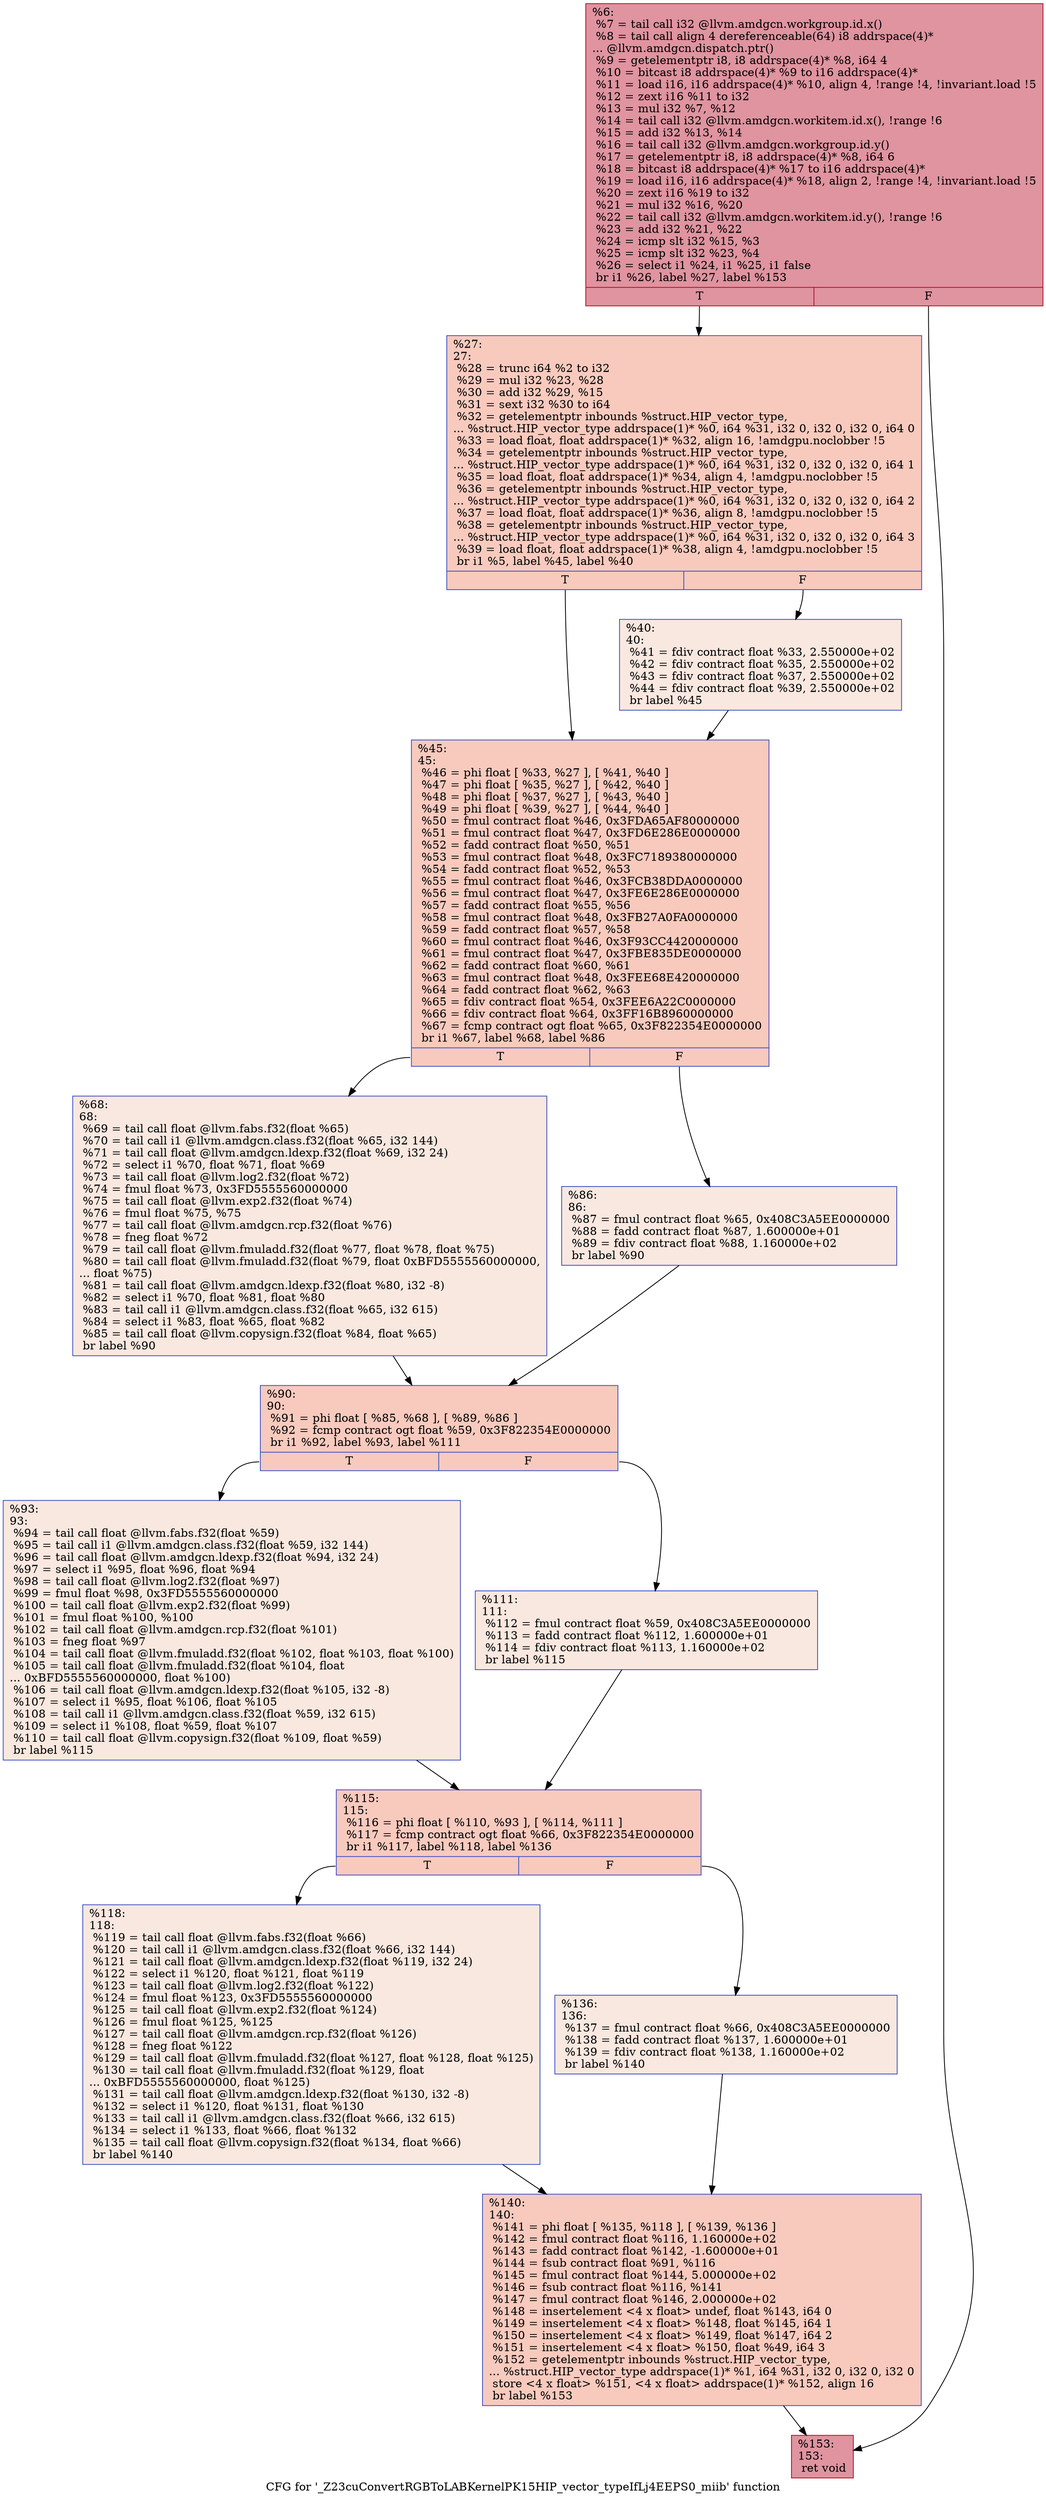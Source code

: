 digraph "CFG for '_Z23cuConvertRGBToLABKernelPK15HIP_vector_typeIfLj4EEPS0_miib' function" {
	label="CFG for '_Z23cuConvertRGBToLABKernelPK15HIP_vector_typeIfLj4EEPS0_miib' function";

	Node0x553ad50 [shape=record,color="#b70d28ff", style=filled, fillcolor="#b70d2870",label="{%6:\l  %7 = tail call i32 @llvm.amdgcn.workgroup.id.x()\l  %8 = tail call align 4 dereferenceable(64) i8 addrspace(4)*\l... @llvm.amdgcn.dispatch.ptr()\l  %9 = getelementptr i8, i8 addrspace(4)* %8, i64 4\l  %10 = bitcast i8 addrspace(4)* %9 to i16 addrspace(4)*\l  %11 = load i16, i16 addrspace(4)* %10, align 4, !range !4, !invariant.load !5\l  %12 = zext i16 %11 to i32\l  %13 = mul i32 %7, %12\l  %14 = tail call i32 @llvm.amdgcn.workitem.id.x(), !range !6\l  %15 = add i32 %13, %14\l  %16 = tail call i32 @llvm.amdgcn.workgroup.id.y()\l  %17 = getelementptr i8, i8 addrspace(4)* %8, i64 6\l  %18 = bitcast i8 addrspace(4)* %17 to i16 addrspace(4)*\l  %19 = load i16, i16 addrspace(4)* %18, align 2, !range !4, !invariant.load !5\l  %20 = zext i16 %19 to i32\l  %21 = mul i32 %16, %20\l  %22 = tail call i32 @llvm.amdgcn.workitem.id.y(), !range !6\l  %23 = add i32 %21, %22\l  %24 = icmp slt i32 %15, %3\l  %25 = icmp slt i32 %23, %4\l  %26 = select i1 %24, i1 %25, i1 false\l  br i1 %26, label %27, label %153\l|{<s0>T|<s1>F}}"];
	Node0x553ad50:s0 -> Node0x553e7c0;
	Node0x553ad50:s1 -> Node0x553e850;
	Node0x553e7c0 [shape=record,color="#3d50c3ff", style=filled, fillcolor="#ef886b70",label="{%27:\l27:                                               \l  %28 = trunc i64 %2 to i32\l  %29 = mul i32 %23, %28\l  %30 = add i32 %29, %15\l  %31 = sext i32 %30 to i64\l  %32 = getelementptr inbounds %struct.HIP_vector_type,\l... %struct.HIP_vector_type addrspace(1)* %0, i64 %31, i32 0, i32 0, i32 0, i64 0\l  %33 = load float, float addrspace(1)* %32, align 16, !amdgpu.noclobber !5\l  %34 = getelementptr inbounds %struct.HIP_vector_type,\l... %struct.HIP_vector_type addrspace(1)* %0, i64 %31, i32 0, i32 0, i32 0, i64 1\l  %35 = load float, float addrspace(1)* %34, align 4, !amdgpu.noclobber !5\l  %36 = getelementptr inbounds %struct.HIP_vector_type,\l... %struct.HIP_vector_type addrspace(1)* %0, i64 %31, i32 0, i32 0, i32 0, i64 2\l  %37 = load float, float addrspace(1)* %36, align 8, !amdgpu.noclobber !5\l  %38 = getelementptr inbounds %struct.HIP_vector_type,\l... %struct.HIP_vector_type addrspace(1)* %0, i64 %31, i32 0, i32 0, i32 0, i64 3\l  %39 = load float, float addrspace(1)* %38, align 4, !amdgpu.noclobber !5\l  br i1 %5, label %45, label %40\l|{<s0>T|<s1>F}}"];
	Node0x553e7c0:s0 -> Node0x553f400;
	Node0x553e7c0:s1 -> Node0x553f450;
	Node0x553f450 [shape=record,color="#3d50c3ff", style=filled, fillcolor="#f1ccb870",label="{%40:\l40:                                               \l  %41 = fdiv contract float %33, 2.550000e+02\l  %42 = fdiv contract float %35, 2.550000e+02\l  %43 = fdiv contract float %37, 2.550000e+02\l  %44 = fdiv contract float %39, 2.550000e+02\l  br label %45\l}"];
	Node0x553f450 -> Node0x553f400;
	Node0x553f400 [shape=record,color="#3d50c3ff", style=filled, fillcolor="#ef886b70",label="{%45:\l45:                                               \l  %46 = phi float [ %33, %27 ], [ %41, %40 ]\l  %47 = phi float [ %35, %27 ], [ %42, %40 ]\l  %48 = phi float [ %37, %27 ], [ %43, %40 ]\l  %49 = phi float [ %39, %27 ], [ %44, %40 ]\l  %50 = fmul contract float %46, 0x3FDA65AF80000000\l  %51 = fmul contract float %47, 0x3FD6E286E0000000\l  %52 = fadd contract float %50, %51\l  %53 = fmul contract float %48, 0x3FC7189380000000\l  %54 = fadd contract float %52, %53\l  %55 = fmul contract float %46, 0x3FCB38DDA0000000\l  %56 = fmul contract float %47, 0x3FE6E286E0000000\l  %57 = fadd contract float %55, %56\l  %58 = fmul contract float %48, 0x3FB27A0FA0000000\l  %59 = fadd contract float %57, %58\l  %60 = fmul contract float %46, 0x3F93CC4420000000\l  %61 = fmul contract float %47, 0x3FBE835DE0000000\l  %62 = fadd contract float %60, %61\l  %63 = fmul contract float %48, 0x3FEE68E420000000\l  %64 = fadd contract float %62, %63\l  %65 = fdiv contract float %54, 0x3FEE6A22C0000000\l  %66 = fdiv contract float %64, 0x3FF16B8960000000\l  %67 = fcmp contract ogt float %65, 0x3F822354E0000000\l  br i1 %67, label %68, label %86\l|{<s0>T|<s1>F}}"];
	Node0x553f400:s0 -> Node0x5541420;
	Node0x553f400:s1 -> Node0x55414b0;
	Node0x5541420 [shape=record,color="#3d50c3ff", style=filled, fillcolor="#f1ccb870",label="{%68:\l68:                                               \l  %69 = tail call float @llvm.fabs.f32(float %65)\l  %70 = tail call i1 @llvm.amdgcn.class.f32(float %65, i32 144)\l  %71 = tail call float @llvm.amdgcn.ldexp.f32(float %69, i32 24)\l  %72 = select i1 %70, float %71, float %69\l  %73 = tail call float @llvm.log2.f32(float %72)\l  %74 = fmul float %73, 0x3FD5555560000000\l  %75 = tail call float @llvm.exp2.f32(float %74)\l  %76 = fmul float %75, %75\l  %77 = tail call float @llvm.amdgcn.rcp.f32(float %76)\l  %78 = fneg float %72\l  %79 = tail call float @llvm.fmuladd.f32(float %77, float %78, float %75)\l  %80 = tail call float @llvm.fmuladd.f32(float %79, float 0xBFD5555560000000,\l... float %75)\l  %81 = tail call float @llvm.amdgcn.ldexp.f32(float %80, i32 -8)\l  %82 = select i1 %70, float %81, float %80\l  %83 = tail call i1 @llvm.amdgcn.class.f32(float %65, i32 615)\l  %84 = select i1 %83, float %65, float %82\l  %85 = tail call float @llvm.copysign.f32(float %84, float %65)\l  br label %90\l}"];
	Node0x5541420 -> Node0x5542fc0;
	Node0x55414b0 [shape=record,color="#3d50c3ff", style=filled, fillcolor="#f1ccb870",label="{%86:\l86:                                               \l  %87 = fmul contract float %65, 0x408C3A5EE0000000\l  %88 = fadd contract float %87, 1.600000e+01\l  %89 = fdiv contract float %88, 1.160000e+02\l  br label %90\l}"];
	Node0x55414b0 -> Node0x5542fc0;
	Node0x5542fc0 [shape=record,color="#3d50c3ff", style=filled, fillcolor="#ef886b70",label="{%90:\l90:                                               \l  %91 = phi float [ %85, %68 ], [ %89, %86 ]\l  %92 = fcmp contract ogt float %59, 0x3F822354E0000000\l  br i1 %92, label %93, label %111\l|{<s0>T|<s1>F}}"];
	Node0x5542fc0:s0 -> Node0x5543460;
	Node0x5542fc0:s1 -> Node0x55434b0;
	Node0x5543460 [shape=record,color="#3d50c3ff", style=filled, fillcolor="#f1ccb870",label="{%93:\l93:                                               \l  %94 = tail call float @llvm.fabs.f32(float %59)\l  %95 = tail call i1 @llvm.amdgcn.class.f32(float %59, i32 144)\l  %96 = tail call float @llvm.amdgcn.ldexp.f32(float %94, i32 24)\l  %97 = select i1 %95, float %96, float %94\l  %98 = tail call float @llvm.log2.f32(float %97)\l  %99 = fmul float %98, 0x3FD5555560000000\l  %100 = tail call float @llvm.exp2.f32(float %99)\l  %101 = fmul float %100, %100\l  %102 = tail call float @llvm.amdgcn.rcp.f32(float %101)\l  %103 = fneg float %97\l  %104 = tail call float @llvm.fmuladd.f32(float %102, float %103, float %100)\l  %105 = tail call float @llvm.fmuladd.f32(float %104, float\l... 0xBFD5555560000000, float %100)\l  %106 = tail call float @llvm.amdgcn.ldexp.f32(float %105, i32 -8)\l  %107 = select i1 %95, float %106, float %105\l  %108 = tail call i1 @llvm.amdgcn.class.f32(float %59, i32 615)\l  %109 = select i1 %108, float %59, float %107\l  %110 = tail call float @llvm.copysign.f32(float %109, float %59)\l  br label %115\l}"];
	Node0x5543460 -> Node0x55445a0;
	Node0x55434b0 [shape=record,color="#3d50c3ff", style=filled, fillcolor="#f1ccb870",label="{%111:\l111:                                              \l  %112 = fmul contract float %59, 0x408C3A5EE0000000\l  %113 = fadd contract float %112, 1.600000e+01\l  %114 = fdiv contract float %113, 1.160000e+02\l  br label %115\l}"];
	Node0x55434b0 -> Node0x55445a0;
	Node0x55445a0 [shape=record,color="#3d50c3ff", style=filled, fillcolor="#ef886b70",label="{%115:\l115:                                              \l  %116 = phi float [ %110, %93 ], [ %114, %111 ]\l  %117 = fcmp contract ogt float %66, 0x3F822354E0000000\l  br i1 %117, label %118, label %136\l|{<s0>T|<s1>F}}"];
	Node0x55445a0:s0 -> Node0x55449c0;
	Node0x55445a0:s1 -> Node0x5544a10;
	Node0x55449c0 [shape=record,color="#3d50c3ff", style=filled, fillcolor="#f1ccb870",label="{%118:\l118:                                              \l  %119 = tail call float @llvm.fabs.f32(float %66)\l  %120 = tail call i1 @llvm.amdgcn.class.f32(float %66, i32 144)\l  %121 = tail call float @llvm.amdgcn.ldexp.f32(float %119, i32 24)\l  %122 = select i1 %120, float %121, float %119\l  %123 = tail call float @llvm.log2.f32(float %122)\l  %124 = fmul float %123, 0x3FD5555560000000\l  %125 = tail call float @llvm.exp2.f32(float %124)\l  %126 = fmul float %125, %125\l  %127 = tail call float @llvm.amdgcn.rcp.f32(float %126)\l  %128 = fneg float %122\l  %129 = tail call float @llvm.fmuladd.f32(float %127, float %128, float %125)\l  %130 = tail call float @llvm.fmuladd.f32(float %129, float\l... 0xBFD5555560000000, float %125)\l  %131 = tail call float @llvm.amdgcn.ldexp.f32(float %130, i32 -8)\l  %132 = select i1 %120, float %131, float %130\l  %133 = tail call i1 @llvm.amdgcn.class.f32(float %66, i32 615)\l  %134 = select i1 %133, float %66, float %132\l  %135 = tail call float @llvm.copysign.f32(float %134, float %66)\l  br label %140\l}"];
	Node0x55449c0 -> Node0x5545e20;
	Node0x5544a10 [shape=record,color="#3d50c3ff", style=filled, fillcolor="#f1ccb870",label="{%136:\l136:                                              \l  %137 = fmul contract float %66, 0x408C3A5EE0000000\l  %138 = fadd contract float %137, 1.600000e+01\l  %139 = fdiv contract float %138, 1.160000e+02\l  br label %140\l}"];
	Node0x5544a10 -> Node0x5545e20;
	Node0x5545e20 [shape=record,color="#3d50c3ff", style=filled, fillcolor="#ef886b70",label="{%140:\l140:                                              \l  %141 = phi float [ %135, %118 ], [ %139, %136 ]\l  %142 = fmul contract float %116, 1.160000e+02\l  %143 = fadd contract float %142, -1.600000e+01\l  %144 = fsub contract float %91, %116\l  %145 = fmul contract float %144, 5.000000e+02\l  %146 = fsub contract float %116, %141\l  %147 = fmul contract float %146, 2.000000e+02\l  %148 = insertelement \<4 x float\> undef, float %143, i64 0\l  %149 = insertelement \<4 x float\> %148, float %145, i64 1\l  %150 = insertelement \<4 x float\> %149, float %147, i64 2\l  %151 = insertelement \<4 x float\> %150, float %49, i64 3\l  %152 = getelementptr inbounds %struct.HIP_vector_type,\l... %struct.HIP_vector_type addrspace(1)* %1, i64 %31, i32 0, i32 0, i32 0\l  store \<4 x float\> %151, \<4 x float\> addrspace(1)* %152, align 16\l  br label %153\l}"];
	Node0x5545e20 -> Node0x553e850;
	Node0x553e850 [shape=record,color="#b70d28ff", style=filled, fillcolor="#b70d2870",label="{%153:\l153:                                              \l  ret void\l}"];
}
